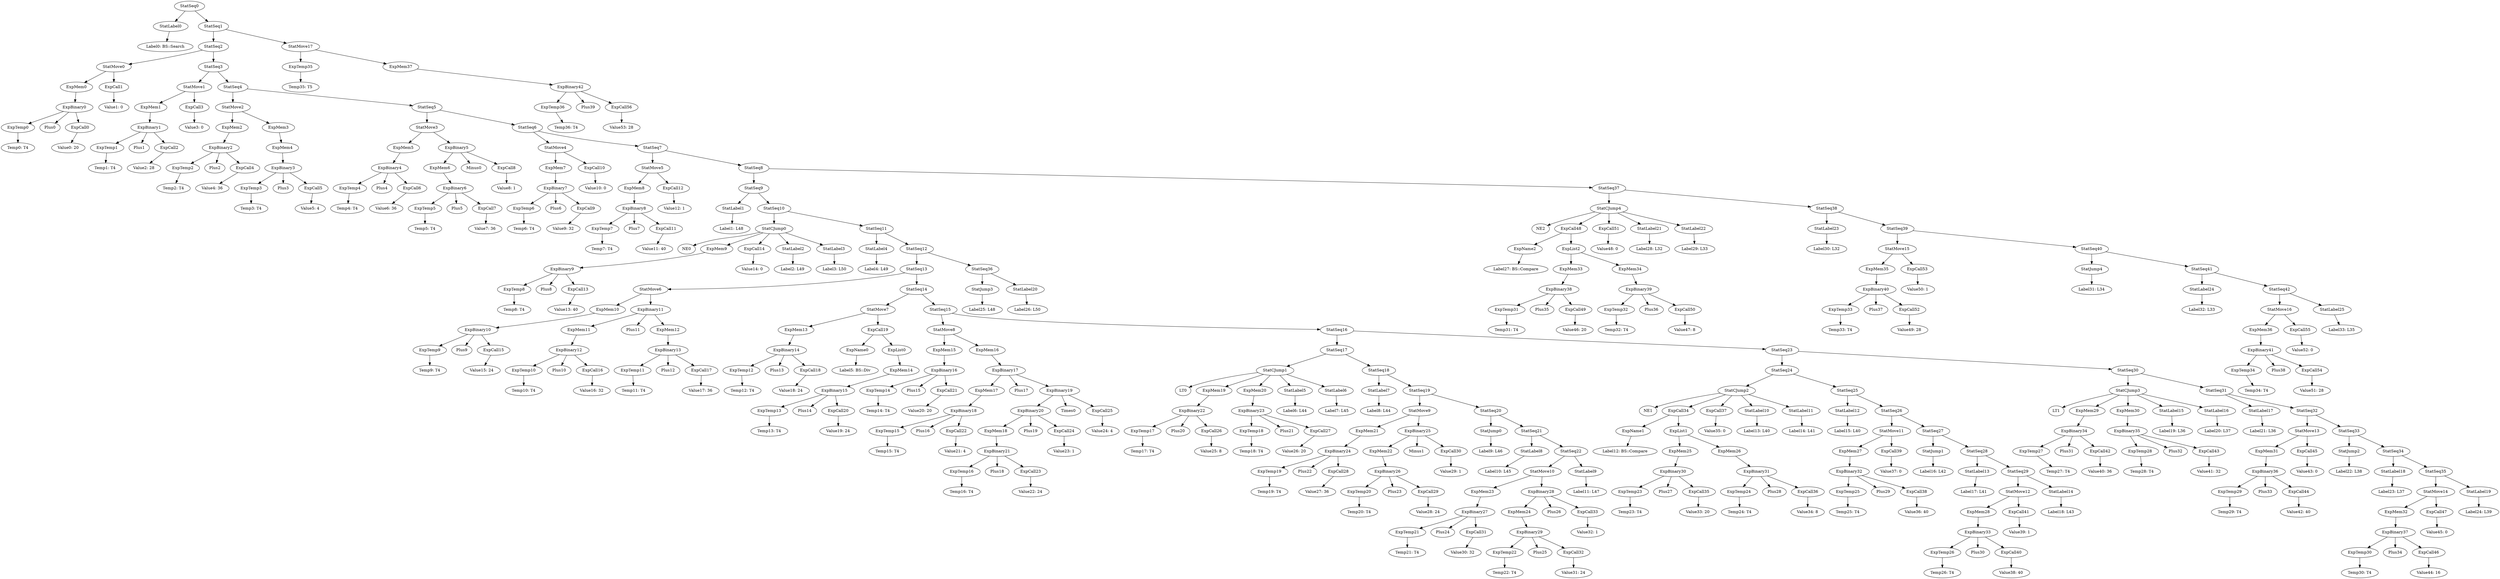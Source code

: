 digraph {
	ordering = out;
	ExpMem37 -> ExpBinary42;
	StatMove17 -> ExpTemp35;
	StatMove17 -> ExpMem37;
	ExpTemp35 -> "Temp35: T5";
	StatLabel25 -> "Label33: L35";
	ExpCall55 -> "Value52: 0";
	ExpMem36 -> ExpBinary41;
	StatLabel24 -> "Label32: L33";
	StatSeq40 -> StatJump4;
	StatSeq40 -> StatSeq41;
	StatSeq39 -> StatMove15;
	StatSeq39 -> StatSeq40;
	ExpCall53 -> "Value50: 1";
	StatMove15 -> ExpMem35;
	StatMove15 -> ExpCall53;
	ExpMem35 -> ExpBinary40;
	ExpCall52 -> "Value49: 28";
	ExpBinary40 -> ExpTemp33;
	ExpBinary40 -> Plus37;
	ExpBinary40 -> ExpCall52;
	StatSeq38 -> StatLabel23;
	StatSeq38 -> StatSeq39;
	StatLabel21 -> "Label28: L32";
	ExpMem34 -> ExpBinary39;
	ExpBinary39 -> ExpTemp32;
	ExpBinary39 -> Plus36;
	ExpBinary39 -> ExpCall50;
	ExpTemp32 -> "Temp32: T4";
	ExpList2 -> ExpMem33;
	ExpList2 -> ExpMem34;
	ExpMem33 -> ExpBinary38;
	ExpBinary38 -> ExpTemp31;
	ExpBinary38 -> Plus35;
	ExpBinary38 -> ExpCall49;
	ExpCall48 -> ExpName2;
	ExpCall48 -> ExpList2;
	StatSeq8 -> StatSeq9;
	StatSeq8 -> StatSeq37;
	StatJump3 -> "Label25: L48";
	StatLabel19 -> "Label24: L39";
	StatSeq35 -> StatMove14;
	StatSeq35 -> StatLabel19;
	ExpCall47 -> "Value45: 0";
	StatMove14 -> ExpMem32;
	StatMove14 -> ExpCall47;
	ExpMem32 -> ExpBinary37;
	ExpBinary37 -> ExpTemp30;
	ExpBinary37 -> Plus34;
	ExpBinary37 -> ExpCall46;
	ExpTemp30 -> "Temp30: T4";
	StatSeq34 -> StatLabel18;
	StatSeq34 -> StatSeq35;
	StatJump2 -> "Label22: L38";
	StatMove13 -> ExpMem31;
	StatMove13 -> ExpCall45;
	ExpMem31 -> ExpBinary36;
	ExpCall44 -> "Value42: 40";
	ExpBinary36 -> ExpTemp29;
	ExpBinary36 -> Plus33;
	ExpBinary36 -> ExpCall44;
	ExpTemp29 -> "Temp29: T4";
	ExpCall45 -> "Value43: 0";
	StatLabel17 -> "Label21: L36";
	StatSeq1 -> StatSeq2;
	StatSeq1 -> StatMove17;
	StatSeq30 -> StatCJump3;
	StatSeq30 -> StatSeq31;
	StatLabel15 -> "Label19: L36";
	ExpMem30 -> ExpBinary35;
	ExpCall43 -> "Value41: 32";
	ExpBinary35 -> ExpTemp28;
	ExpBinary35 -> Plus32;
	ExpBinary35 -> ExpCall43;
	ExpMem29 -> ExpBinary34;
	ExpBinary34 -> ExpTemp27;
	ExpBinary34 -> Plus31;
	ExpBinary34 -> ExpCall42;
	StatMove12 -> ExpMem28;
	StatMove12 -> ExpCall41;
	ExpCall2 -> "Value2: 28";
	ExpTemp13 -> "Temp13: T4";
	ExpName0 -> "Label5: BS::Div";
	ExpTemp20 -> "Temp20: T4";
	ExpCall17 -> "Value17: 36";
	StatSeq5 -> StatMove3;
	StatSeq5 -> StatSeq6;
	ExpCall19 -> ExpName0;
	ExpCall19 -> ExpList0;
	ExpCall7 -> "Value7: 36";
	StatSeq36 -> StatJump3;
	StatSeq36 -> StatLabel20;
	ExpMem11 -> ExpBinary12;
	StatMove11 -> ExpMem27;
	StatMove11 -> ExpCall39;
	ExpCall16 -> "Value16: 32";
	StatSeq23 -> StatSeq24;
	StatSeq23 -> StatSeq30;
	ExpTemp10 -> "Temp10: T4";
	ExpBinary10 -> ExpTemp9;
	ExpBinary10 -> Plus9;
	ExpBinary10 -> ExpCall15;
	ExpMem7 -> ExpBinary7;
	ExpBinary3 -> ExpTemp3;
	ExpBinary3 -> Plus3;
	ExpBinary3 -> ExpCall5;
	ExpBinary16 -> ExpTemp14;
	ExpBinary16 -> Plus15;
	ExpBinary16 -> ExpCall21;
	ExpCall26 -> "Value25: 8";
	ExpCall14 -> "Value14: 0";
	ExpCall25 -> "Value24: 4";
	ExpTemp18 -> "Temp18: T4";
	StatSeq27 -> StatJump1;
	StatSeq27 -> StatSeq28;
	ExpTemp9 -> "Temp9: T4";
	ExpCall4 -> "Value4: 36";
	ExpBinary30 -> ExpTemp23;
	ExpBinary30 -> Plus27;
	ExpBinary30 -> ExpCall35;
	ExpMem27 -> ExpBinary32;
	ExpList0 -> ExpMem14;
	StatCJump0 -> NE0;
	StatCJump0 -> ExpMem9;
	StatCJump0 -> ExpCall14;
	StatCJump0 -> StatLabel2;
	StatCJump0 -> StatLabel3;
	StatLabel1 -> "Label1: L48";
	ExpCall50 -> "Value47: 8";
	StatSeq7 -> StatMove5;
	StatSeq7 -> StatSeq8;
	StatSeq16 -> StatSeq17;
	StatSeq16 -> StatSeq23;
	ExpBinary13 -> ExpTemp11;
	ExpBinary13 -> Plus12;
	ExpBinary13 -> ExpCall17;
	StatMove16 -> ExpMem36;
	StatMove16 -> ExpCall55;
	ExpBinary23 -> ExpTemp18;
	ExpBinary23 -> Plus21;
	ExpBinary23 -> ExpCall27;
	ExpCall12 -> "Value12: 1";
	StatMove5 -> ExpMem8;
	StatMove5 -> ExpCall12;
	StatLabel2 -> "Label2: L49";
	ExpCall11 -> "Value11: 40";
	ExpCall5 -> "Value5: 4";
	ExpTemp2 -> "Temp2: T4";
	StatLabel11 -> "Label14: L41";
	StatCJump4 -> NE2;
	StatCJump4 -> ExpCall48;
	StatCJump4 -> ExpCall51;
	StatCJump4 -> StatLabel21;
	StatCJump4 -> StatLabel22;
	StatSeq14 -> StatMove7;
	StatSeq14 -> StatSeq15;
	ExpMem13 -> ExpBinary14;
	ExpBinary41 -> ExpTemp34;
	ExpBinary41 -> Plus38;
	ExpBinary41 -> ExpCall54;
	StatSeq13 -> StatMove6;
	StatSeq13 -> StatSeq14;
	ExpMem9 -> ExpBinary9;
	ExpCall49 -> "Value46: 20";
	ExpTemp17 -> "Temp17: T4";
	ExpTemp23 -> "Temp23: T4";
	ExpBinary27 -> ExpTemp21;
	ExpBinary27 -> Plus24;
	ExpBinary27 -> ExpCall31;
	StatMove1 -> ExpMem1;
	StatMove1 -> ExpCall3;
	ExpMem1 -> ExpBinary1;
	ExpCall51 -> "Value48: 0";
	StatSeq31 -> StatLabel17;
	StatSeq31 -> StatSeq32;
	ExpMem14 -> ExpBinary15;
	ExpBinary32 -> ExpTemp25;
	ExpBinary32 -> Plus29;
	ExpBinary32 -> ExpCall38;
	ExpCall42 -> "Value40: 36";
	ExpBinary11 -> ExpMem11;
	ExpBinary11 -> Plus11;
	ExpBinary11 -> ExpMem12;
	ExpBinary31 -> ExpTemp24;
	ExpBinary31 -> Plus28;
	ExpBinary31 -> ExpCall36;
	ExpBinary14 -> ExpTemp12;
	ExpBinary14 -> Plus13;
	ExpBinary14 -> ExpCall18;
	StatMove0 -> ExpMem0;
	StatMove0 -> ExpCall1;
	ExpTemp12 -> "Temp12: T4";
	ExpTemp14 -> "Temp14: T4";
	StatLabel6 -> "Label7: L45";
	StatSeq9 -> StatLabel1;
	StatSeq9 -> StatSeq10;
	StatLabel18 -> "Label23: L37";
	ExpCall0 -> "Value0: 20";
	StatJump1 -> "Label16: L42";
	StatMove7 -> ExpMem13;
	StatMove7 -> ExpCall19;
	ExpTemp7 -> "Temp7: T4";
	ExpTemp0 -> "Temp0: T4";
	ExpCall46 -> "Value44: 16";
	ExpCall15 -> "Value15: 24";
	StatSeq3 -> StatMove1;
	StatSeq3 -> StatSeq4;
	ExpCall36 -> "Value34: 8";
	ExpMem8 -> ExpBinary8;
	StatSeq6 -> StatMove4;
	StatSeq6 -> StatSeq7;
	ExpTemp11 -> "Temp11: T4";
	StatSeq0 -> StatLabel0;
	StatSeq0 -> StatSeq1;
	ExpMem21 -> ExpBinary24;
	ExpTemp1 -> "Temp1: T4";
	ExpBinary4 -> ExpTemp4;
	ExpBinary4 -> Plus4;
	ExpBinary4 -> ExpCall6;
	ExpList1 -> ExpMem25;
	ExpList1 -> ExpMem26;
	ExpTemp5 -> "Temp5: T4";
	ExpBinary17 -> ExpMem17;
	ExpBinary17 -> Plus17;
	ExpBinary17 -> ExpBinary19;
	ExpTemp8 -> "Temp8: T4";
	ExpMem15 -> ExpBinary16;
	StatLabel0 -> "Label0: BS::Search";
	ExpTemp33 -> "Temp33: T4";
	ExpBinary22 -> ExpTemp17;
	ExpBinary22 -> Plus20;
	ExpBinary22 -> ExpCall26;
	StatSeq17 -> StatCJump1;
	StatSeq17 -> StatSeq18;
	ExpTemp19 -> "Temp19: T4";
	ExpCall3 -> "Value3: 0";
	ExpCall22 -> "Value21: 4";
	StatCJump1 -> LT0;
	StatCJump1 -> ExpMem19;
	StatCJump1 -> ExpMem20;
	StatCJump1 -> StatLabel5;
	StatCJump1 -> StatLabel6;
	ExpBinary42 -> ExpTemp36;
	ExpBinary42 -> Plus39;
	ExpBinary42 -> ExpCall56;
	ExpBinary1 -> ExpTemp1;
	ExpBinary1 -> Plus1;
	ExpBinary1 -> ExpCall2;
	ExpCall54 -> "Value51: 28";
	ExpCall8 -> "Value8: 1";
	ExpCall18 -> "Value18: 24";
	ExpTemp36 -> "Temp36: T4";
	StatSeq4 -> StatMove2;
	StatSeq4 -> StatSeq5;
	ExpMem0 -> ExpBinary0;
	ExpBinary6 -> ExpTemp5;
	ExpBinary6 -> Plus5;
	ExpBinary6 -> ExpCall7;
	ExpBinary2 -> ExpTemp2;
	ExpBinary2 -> Plus2;
	ExpBinary2 -> ExpCall4;
	ExpMem16 -> ExpBinary17;
	ExpCall20 -> "Value19: 24";
	ExpMem12 -> ExpBinary13;
	ExpCall40 -> "Value38: 40";
	ExpCall27 -> "Value26: 20";
	ExpMem3 -> ExpMem4;
	ExpCall9 -> "Value9: 32";
	StatLabel5 -> "Label6: L44";
	ExpMem6 -> ExpBinary6;
	ExpCall29 -> "Value28: 24";
	StatSeq42 -> StatMove16;
	StatSeq42 -> StatLabel25;
	ExpMem2 -> ExpBinary2;
	StatSeq11 -> StatLabel4;
	StatSeq11 -> StatSeq12;
	ExpBinary15 -> ExpTemp13;
	ExpBinary15 -> Plus14;
	ExpBinary15 -> ExpCall20;
	StatSeq20 -> StatJump0;
	StatSeq20 -> StatSeq21;
	ExpBinary7 -> ExpTemp6;
	ExpBinary7 -> Plus6;
	ExpBinary7 -> ExpCall9;
	ExpBinary5 -> ExpMem6;
	ExpBinary5 -> Minus0;
	ExpBinary5 -> ExpCall8;
	ExpBinary12 -> ExpTemp10;
	ExpBinary12 -> Plus10;
	ExpBinary12 -> ExpCall16;
	StatMove6 -> ExpMem10;
	StatMove6 -> ExpBinary11;
	StatLabel20 -> "Label26: L50";
	ExpCall1 -> "Value1: 0";
	ExpMem19 -> ExpBinary22;
	ExpBinary8 -> ExpTemp7;
	ExpBinary8 -> Plus7;
	ExpBinary8 -> ExpCall11;
	StatSeq26 -> StatMove11;
	StatSeq26 -> StatSeq27;
	ExpCall21 -> "Value20: 20";
	ExpTemp34 -> "Temp34: T4";
	StatLabel7 -> "Label8: L44";
	ExpTemp15 -> "Temp15: T4";
	ExpMem17 -> ExpBinary18;
	ExpTemp16 -> "Temp16: T4";
	StatLabel23 -> "Label30: L32";
	StatCJump2 -> NE1;
	StatCJump2 -> ExpCall34;
	StatCJump2 -> ExpCall37;
	StatCJump2 -> StatLabel10;
	StatCJump2 -> StatLabel11;
	ExpCall23 -> "Value22: 24";
	StatSeq29 -> StatMove12;
	StatSeq29 -> StatLabel14;
	ExpMem18 -> ExpBinary21;
	StatSeq32 -> StatMove13;
	StatSeq32 -> StatSeq33;
	ExpTemp28 -> "Temp28: T4";
	StatMove8 -> ExpMem15;
	StatMove8 -> ExpMem16;
	ExpBinary20 -> ExpMem18;
	ExpBinary20 -> Plus19;
	ExpBinary20 -> ExpCall24;
	ExpCall24 -> "Value23: 1";
	ExpTemp31 -> "Temp31: T4";
	ExpTemp24 -> "Temp24: T4";
	StatLabel22 -> "Label29: L33";
	ExpBinary19 -> ExpBinary20;
	ExpBinary19 -> Times0;
	ExpBinary19 -> ExpCall25;
	StatMove2 -> ExpMem2;
	StatMove2 -> ExpMem3;
	ExpMem28 -> ExpBinary33;
	StatSeq33 -> StatJump2;
	StatSeq33 -> StatSeq34;
	StatSeq15 -> StatMove8;
	StatSeq15 -> StatSeq16;
	ExpMem20 -> ExpBinary23;
	StatSeq41 -> StatLabel24;
	StatSeq41 -> StatSeq42;
	StatLabel3 -> "Label3: L50";
	StatSeq18 -> StatLabel7;
	StatSeq18 -> StatSeq19;
	ExpName2 -> "Label27: BS::Compare";
	ExpCall37 -> "Value35: 0";
	ExpCall6 -> "Value6: 36";
	ExpCall28 -> "Value27: 36";
	StatMove4 -> ExpMem7;
	StatMove4 -> ExpCall10;
	ExpCall13 -> "Value13: 40";
	StatMove9 -> ExpMem21;
	StatMove9 -> ExpBinary25;
	ExpBinary26 -> ExpTemp20;
	ExpBinary26 -> Plus23;
	ExpBinary26 -> ExpCall29;
	ExpBinary21 -> ExpTemp16;
	ExpBinary21 -> Plus18;
	ExpBinary21 -> ExpCall23;
	StatCJump3 -> LT1;
	StatCJump3 -> ExpMem29;
	StatCJump3 -> ExpMem30;
	StatCJump3 -> StatLabel15;
	StatCJump3 -> StatLabel16;
	ExpMem5 -> ExpBinary4;
	ExpMem22 -> ExpBinary26;
	ExpCall30 -> "Value29: 1";
	StatJump0 -> "Label9: L46";
	StatSeq37 -> StatCJump4;
	StatSeq37 -> StatSeq38;
	ExpTemp3 -> "Temp3: T4";
	ExpTemp6 -> "Temp6: T4";
	ExpBinary18 -> ExpTemp15;
	ExpBinary18 -> Plus16;
	ExpBinary18 -> ExpCall22;
	StatLabel8 -> "Label10: L45";
	StatSeq21 -> StatLabel8;
	StatSeq21 -> StatSeq22;
	ExpTemp21 -> "Temp21: T4";
	StatJump4 -> "Label31: L34";
	ExpMem10 -> ExpBinary10;
	ExpCall31 -> "Value30: 32";
	ExpBinary25 -> ExpMem22;
	ExpBinary25 -> Minus1;
	ExpBinary25 -> ExpCall30;
	ExpMem23 -> ExpBinary27;
	ExpMem4 -> ExpBinary3;
	StatMove10 -> ExpMem23;
	StatMove10 -> ExpBinary28;
	ExpTemp22 -> "Temp22: T4";
	StatLabel4 -> "Label4: L49";
	ExpCall32 -> "Value31: 24";
	ExpMem24 -> ExpBinary29;
	ExpName1 -> "Label12: BS::Compare";
	ExpBinary28 -> ExpMem24;
	ExpBinary28 -> Plus26;
	ExpBinary28 -> ExpCall33;
	ExpBinary9 -> ExpTemp8;
	ExpBinary9 -> Plus8;
	ExpBinary9 -> ExpCall13;
	ExpBinary24 -> ExpTemp19;
	ExpBinary24 -> Plus22;
	ExpBinary24 -> ExpCall28;
	ExpCall33 -> "Value32: 1";
	ExpBinary29 -> ExpTemp22;
	ExpBinary29 -> Plus25;
	ExpBinary29 -> ExpCall32;
	StatLabel9 -> "Label11: L47";
	StatSeq12 -> StatSeq13;
	StatSeq12 -> StatSeq36;
	ExpTemp4 -> "Temp4: T4";
	ExpCall34 -> ExpName1;
	ExpCall34 -> ExpList1;
	ExpCall56 -> "Value53: 28";
	ExpCall35 -> "Value33: 20";
	StatLabel16 -> "Label20: L37";
	ExpCall10 -> "Value10: 0";
	ExpMem26 -> ExpBinary31;
	StatSeq28 -> StatLabel13;
	StatSeq28 -> StatSeq29;
	StatLabel10 -> "Label13: L40";
	StatSeq24 -> StatCJump2;
	StatSeq24 -> StatSeq25;
	ExpBinary0 -> ExpTemp0;
	ExpBinary0 -> Plus0;
	ExpBinary0 -> ExpCall0;
	StatLabel12 -> "Label15: L40";
	StatMove3 -> ExpMem5;
	StatMove3 -> ExpBinary5;
	StatSeq25 -> StatLabel12;
	StatSeq25 -> StatSeq26;
	ExpTemp25 -> "Temp25: T4";
	ExpMem25 -> ExpBinary30;
	ExpCall38 -> "Value36: 40";
	StatSeq19 -> StatMove9;
	StatSeq19 -> StatSeq20;
	StatSeq22 -> StatMove10;
	StatSeq22 -> StatLabel9;
	ExpCall39 -> "Value37: 0";
	StatSeq2 -> StatMove0;
	StatSeq2 -> StatSeq3;
	StatLabel13 -> "Label17: L41";
	ExpTemp26 -> "Temp26: T4";
	ExpBinary33 -> ExpTemp26;
	ExpBinary33 -> Plus30;
	ExpBinary33 -> ExpCall40;
	ExpCall41 -> "Value39: 1";
	StatSeq10 -> StatCJump0;
	StatSeq10 -> StatSeq11;
	StatLabel14 -> "Label18: L43";
	ExpTemp27 -> "Temp27: T4";
}

